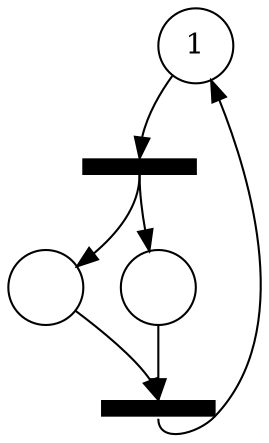 digraph {

 P1 [shape="circle", label="1"]
 P2 [shape="circle", label=" "]
 P3 [shape="circle", label=" "]
 T1 [shape="record", style=filled, fillcolor="black", fixedsize=true, height=0.1, label="{{|<i>|}|{|<o>|}}"]
 T2 [shape="record", style=filled, fillcolor="black", fixedsize=true, height=0.1, label="{{|<i>|}|{|<o>|}}"]

 P1 -> T1:i
 T1:o -> P2
 T1:o -> P3
 P2 -> T2:i
 P3 -> T2:i
 T2:o -> P1

}
